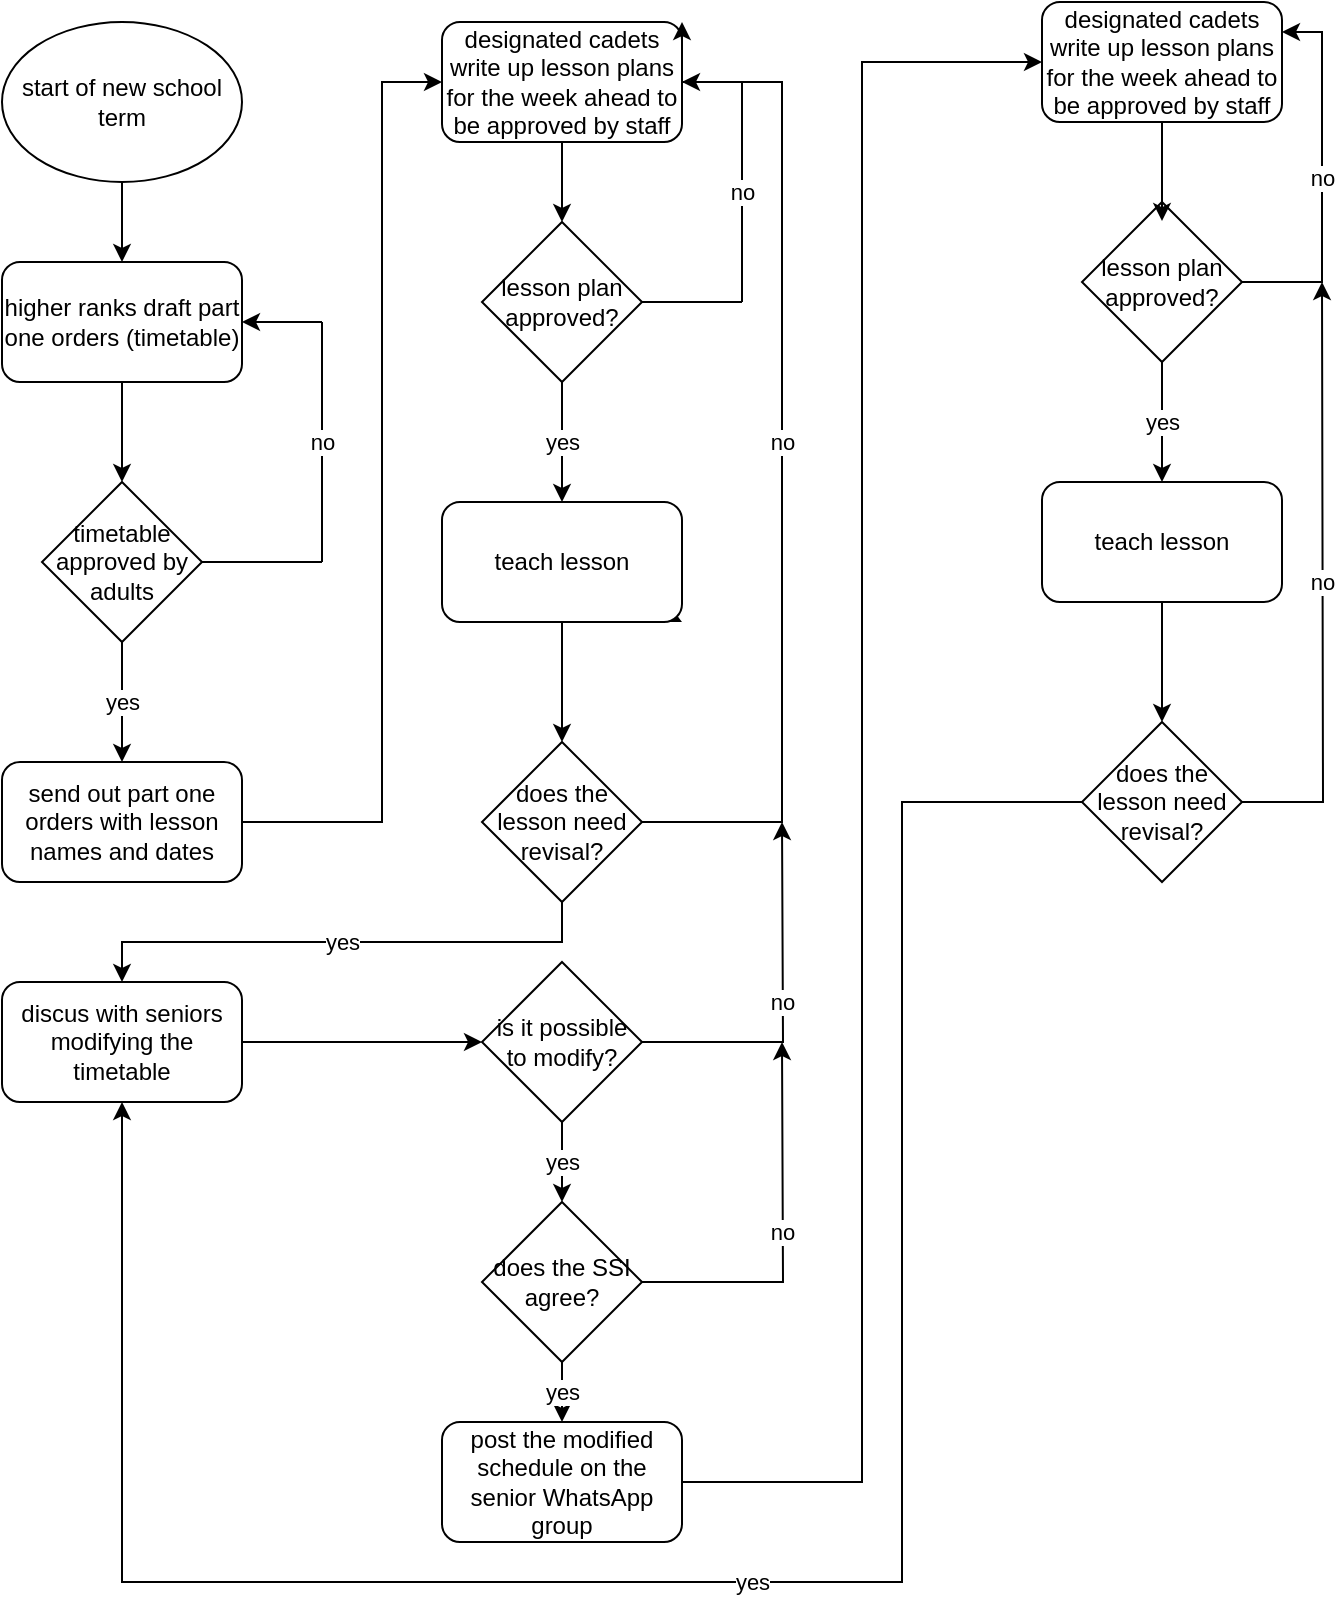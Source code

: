 <mxfile version="24.7.12">
  <diagram name="Page-1" id="2-xjRGUdd84nB5lodAl4">
    <mxGraphModel dx="954" dy="658" grid="1" gridSize="10" guides="1" tooltips="1" connect="1" arrows="1" fold="1" page="1" pageScale="1" pageWidth="850" pageHeight="1100" math="0" shadow="0">
      <root>
        <mxCell id="0" />
        <mxCell id="1" parent="0" />
        <mxCell id="ZXlROGH-PEbWz1IkiZnn-2" value="start of new school term" style="ellipse;whiteSpace=wrap;html=1;" parent="1" vertex="1">
          <mxGeometry x="80" y="80" width="120" height="80" as="geometry" />
        </mxCell>
        <mxCell id="ZXlROGH-PEbWz1IkiZnn-3" value="higher ranks draft part one orders (timetable)" style="rounded=1;whiteSpace=wrap;html=1;" parent="1" vertex="1">
          <mxGeometry x="80" y="200" width="120" height="60" as="geometry" />
        </mxCell>
        <mxCell id="ZXlROGH-PEbWz1IkiZnn-4" value="timetable approved by adults" style="rhombus;whiteSpace=wrap;html=1;" parent="1" vertex="1">
          <mxGeometry x="100" y="310" width="80" height="80" as="geometry" />
        </mxCell>
        <mxCell id="ZXlROGH-PEbWz1IkiZnn-5" value="" style="endArrow=classic;html=1;rounded=0;exitX=0.5;exitY=1;exitDx=0;exitDy=0;entryX=0.5;entryY=0;entryDx=0;entryDy=0;" parent="1" source="ZXlROGH-PEbWz1IkiZnn-2" target="ZXlROGH-PEbWz1IkiZnn-3" edge="1">
          <mxGeometry width="50" height="50" relative="1" as="geometry">
            <mxPoint x="400" y="370" as="sourcePoint" />
            <mxPoint x="450" y="320" as="targetPoint" />
          </mxGeometry>
        </mxCell>
        <mxCell id="ZXlROGH-PEbWz1IkiZnn-6" value="" style="endArrow=classic;html=1;rounded=0;exitX=0.5;exitY=1;exitDx=0;exitDy=0;entryX=0.5;entryY=0;entryDx=0;entryDy=0;" parent="1" source="ZXlROGH-PEbWz1IkiZnn-3" target="ZXlROGH-PEbWz1IkiZnn-4" edge="1">
          <mxGeometry width="50" height="50" relative="1" as="geometry">
            <mxPoint x="400" y="370" as="sourcePoint" />
            <mxPoint x="450" y="320" as="targetPoint" />
          </mxGeometry>
        </mxCell>
        <mxCell id="ZXlROGH-PEbWz1IkiZnn-9" value="" style="endArrow=none;html=1;rounded=0;exitX=1;exitY=0.5;exitDx=0;exitDy=0;" parent="1" source="ZXlROGH-PEbWz1IkiZnn-4" edge="1">
          <mxGeometry width="50" height="50" relative="1" as="geometry">
            <mxPoint x="400" y="370" as="sourcePoint" />
            <mxPoint x="240" y="350" as="targetPoint" />
          </mxGeometry>
        </mxCell>
        <mxCell id="ZXlROGH-PEbWz1IkiZnn-10" value="no" style="endArrow=none;html=1;rounded=0;" parent="1" edge="1">
          <mxGeometry width="50" height="50" relative="1" as="geometry">
            <mxPoint x="240" y="350" as="sourcePoint" />
            <mxPoint x="240" y="230" as="targetPoint" />
          </mxGeometry>
        </mxCell>
        <mxCell id="ZXlROGH-PEbWz1IkiZnn-11" value="" style="endArrow=classic;html=1;rounded=0;entryX=1;entryY=0.5;entryDx=0;entryDy=0;" parent="1" target="ZXlROGH-PEbWz1IkiZnn-3" edge="1">
          <mxGeometry width="50" height="50" relative="1" as="geometry">
            <mxPoint x="240" y="230" as="sourcePoint" />
            <mxPoint x="450" y="320" as="targetPoint" />
          </mxGeometry>
        </mxCell>
        <mxCell id="ZXlROGH-PEbWz1IkiZnn-12" value="yes" style="endArrow=classic;html=1;rounded=0;exitX=0.5;exitY=1;exitDx=0;exitDy=0;" parent="1" source="ZXlROGH-PEbWz1IkiZnn-4" edge="1">
          <mxGeometry width="50" height="50" relative="1" as="geometry">
            <mxPoint x="400" y="370" as="sourcePoint" />
            <mxPoint x="140" y="450" as="targetPoint" />
          </mxGeometry>
        </mxCell>
        <mxCell id="ZXlROGH-PEbWz1IkiZnn-26" style="edgeStyle=orthogonalEdgeStyle;rounded=0;orthogonalLoop=1;jettySize=auto;html=1;exitX=1;exitY=0.5;exitDx=0;exitDy=0;entryX=0;entryY=0.5;entryDx=0;entryDy=0;" parent="1" source="ZXlROGH-PEbWz1IkiZnn-14" target="ZXlROGH-PEbWz1IkiZnn-15" edge="1">
          <mxGeometry relative="1" as="geometry">
            <Array as="points">
              <mxPoint x="270" y="480" />
              <mxPoint x="270" y="110" />
            </Array>
          </mxGeometry>
        </mxCell>
        <mxCell id="ZXlROGH-PEbWz1IkiZnn-14" value="send out part one orders with lesson names and dates" style="rounded=1;whiteSpace=wrap;html=1;" parent="1" vertex="1">
          <mxGeometry x="80" y="450" width="120" height="60" as="geometry" />
        </mxCell>
        <mxCell id="ZXlROGH-PEbWz1IkiZnn-15" value="designated cadets write up lesson plans for the week ahead to be approved by staff" style="rounded=1;whiteSpace=wrap;html=1;" parent="1" vertex="1">
          <mxGeometry x="300" y="80" width="120" height="60" as="geometry" />
        </mxCell>
        <mxCell id="ZXlROGH-PEbWz1IkiZnn-16" value="lesson plan approved?" style="rhombus;whiteSpace=wrap;html=1;" parent="1" vertex="1">
          <mxGeometry x="320" y="180" width="80" height="80" as="geometry" />
        </mxCell>
        <mxCell id="ZXlROGH-PEbWz1IkiZnn-17" value="" style="endArrow=classic;html=1;rounded=0;exitX=0.5;exitY=1;exitDx=0;exitDy=0;entryX=0.5;entryY=0;entryDx=0;entryDy=0;" parent="1" source="ZXlROGH-PEbWz1IkiZnn-15" target="ZXlROGH-PEbWz1IkiZnn-16" edge="1">
          <mxGeometry width="50" height="50" relative="1" as="geometry">
            <mxPoint x="400" y="370" as="sourcePoint" />
            <mxPoint x="450" y="320" as="targetPoint" />
          </mxGeometry>
        </mxCell>
        <mxCell id="ZXlROGH-PEbWz1IkiZnn-19" value="yes" style="endArrow=classic;html=1;rounded=0;exitX=0.5;exitY=1;exitDx=0;exitDy=0;entryX=0.5;entryY=0;entryDx=0;entryDy=0;" parent="1" source="ZXlROGH-PEbWz1IkiZnn-16" target="ZXlROGH-PEbWz1IkiZnn-18" edge="1">
          <mxGeometry width="50" height="50" relative="1" as="geometry">
            <mxPoint x="400" y="370" as="sourcePoint" />
            <mxPoint x="590" y="280" as="targetPoint" />
          </mxGeometry>
        </mxCell>
        <mxCell id="ZXlROGH-PEbWz1IkiZnn-20" value="" style="endArrow=classic;html=1;rounded=0;entryX=1;entryY=0.5;entryDx=0;entryDy=0;" parent="1" target="ZXlROGH-PEbWz1IkiZnn-15" edge="1">
          <mxGeometry width="50" height="50" relative="1" as="geometry">
            <mxPoint x="450" y="110" as="sourcePoint" />
            <mxPoint x="760" y="290" as="targetPoint" />
          </mxGeometry>
        </mxCell>
        <mxCell id="ZXlROGH-PEbWz1IkiZnn-21" value="" style="endArrow=classic;html=1;rounded=0;" parent="1" target="ZXlROGH-PEbWz1IkiZnn-18" edge="1">
          <mxGeometry width="50" height="50" relative="1" as="geometry">
            <mxPoint x="400" y="370" as="sourcePoint" />
            <mxPoint x="450" y="320" as="targetPoint" />
          </mxGeometry>
        </mxCell>
        <mxCell id="ZXlROGH-PEbWz1IkiZnn-29" style="edgeStyle=orthogonalEdgeStyle;rounded=0;orthogonalLoop=1;jettySize=auto;html=1;exitX=0.5;exitY=1;exitDx=0;exitDy=0;entryX=0.5;entryY=0;entryDx=0;entryDy=0;" parent="1" source="ZXlROGH-PEbWz1IkiZnn-18" edge="1">
          <mxGeometry relative="1" as="geometry">
            <mxPoint x="360" y="440" as="targetPoint" />
          </mxGeometry>
        </mxCell>
        <mxCell id="ZXlROGH-PEbWz1IkiZnn-18" value="teach lesson" style="rounded=1;whiteSpace=wrap;html=1;" parent="1" vertex="1">
          <mxGeometry x="300" y="320" width="120" height="60" as="geometry" />
        </mxCell>
        <mxCell id="ZXlROGH-PEbWz1IkiZnn-24" value="" style="endArrow=none;html=1;rounded=0;exitX=1;exitY=0.5;exitDx=0;exitDy=0;" parent="1" source="ZXlROGH-PEbWz1IkiZnn-16" edge="1">
          <mxGeometry width="50" height="50" relative="1" as="geometry">
            <mxPoint x="400" y="370" as="sourcePoint" />
            <mxPoint x="450" y="220" as="targetPoint" />
          </mxGeometry>
        </mxCell>
        <mxCell id="ZXlROGH-PEbWz1IkiZnn-25" value="no" style="endArrow=none;html=1;rounded=0;" parent="1" edge="1">
          <mxGeometry width="50" height="50" relative="1" as="geometry">
            <mxPoint x="450" y="220" as="sourcePoint" />
            <mxPoint x="450" y="110" as="targetPoint" />
          </mxGeometry>
        </mxCell>
        <mxCell id="ZXlROGH-PEbWz1IkiZnn-32" value="yes" style="edgeStyle=orthogonalEdgeStyle;rounded=0;orthogonalLoop=1;jettySize=auto;html=1;exitX=0.5;exitY=1;exitDx=0;exitDy=0;" parent="1" source="ZXlROGH-PEbWz1IkiZnn-30" target="ZXlROGH-PEbWz1IkiZnn-31" edge="1">
          <mxGeometry relative="1" as="geometry" />
        </mxCell>
        <mxCell id="ZXlROGH-PEbWz1IkiZnn-33" value="no" style="edgeStyle=orthogonalEdgeStyle;rounded=0;orthogonalLoop=1;jettySize=auto;html=1;exitX=1;exitY=0.5;exitDx=0;exitDy=0;entryX=1;entryY=0;entryDx=0;entryDy=0;" parent="1" source="ZXlROGH-PEbWz1IkiZnn-30" target="ZXlROGH-PEbWz1IkiZnn-15" edge="1">
          <mxGeometry relative="1" as="geometry">
            <Array as="points">
              <mxPoint x="470" y="480" />
              <mxPoint x="470" y="110" />
              <mxPoint x="420" y="110" />
            </Array>
          </mxGeometry>
        </mxCell>
        <mxCell id="ZXlROGH-PEbWz1IkiZnn-30" value="does the lesson need revisal?" style="rhombus;whiteSpace=wrap;html=1;" parent="1" vertex="1">
          <mxGeometry x="320" y="440" width="80" height="80" as="geometry" />
        </mxCell>
        <mxCell id="ZXlROGH-PEbWz1IkiZnn-35" style="edgeStyle=orthogonalEdgeStyle;rounded=0;orthogonalLoop=1;jettySize=auto;html=1;exitX=1;exitY=0.5;exitDx=0;exitDy=0;entryX=0;entryY=0.5;entryDx=0;entryDy=0;" parent="1" source="ZXlROGH-PEbWz1IkiZnn-31" target="ZXlROGH-PEbWz1IkiZnn-34" edge="1">
          <mxGeometry relative="1" as="geometry" />
        </mxCell>
        <mxCell id="ZXlROGH-PEbWz1IkiZnn-31" value="discus with seniors modifying the timetable" style="rounded=1;whiteSpace=wrap;html=1;" parent="1" vertex="1">
          <mxGeometry x="80" y="560" width="120" height="60" as="geometry" />
        </mxCell>
        <mxCell id="ZXlROGH-PEbWz1IkiZnn-36" value="no" style="edgeStyle=orthogonalEdgeStyle;rounded=0;orthogonalLoop=1;jettySize=auto;html=1;exitX=1;exitY=0.5;exitDx=0;exitDy=0;" parent="1" source="ZXlROGH-PEbWz1IkiZnn-34" edge="1">
          <mxGeometry relative="1" as="geometry">
            <mxPoint x="470" y="480" as="targetPoint" />
          </mxGeometry>
        </mxCell>
        <mxCell id="ZXlROGH-PEbWz1IkiZnn-39" value="yes" style="edgeStyle=orthogonalEdgeStyle;rounded=0;orthogonalLoop=1;jettySize=auto;html=1;exitX=0.5;exitY=1;exitDx=0;exitDy=0;entryX=0.5;entryY=0;entryDx=0;entryDy=0;" parent="1" source="ZXlROGH-PEbWz1IkiZnn-34" target="ZXlROGH-PEbWz1IkiZnn-38" edge="1">
          <mxGeometry relative="1" as="geometry" />
        </mxCell>
        <mxCell id="ZXlROGH-PEbWz1IkiZnn-34" value="is it possible to modify?" style="rhombus;whiteSpace=wrap;html=1;" parent="1" vertex="1">
          <mxGeometry x="320" y="550" width="80" height="80" as="geometry" />
        </mxCell>
        <mxCell id="ZXlROGH-PEbWz1IkiZnn-40" value="no" style="edgeStyle=orthogonalEdgeStyle;rounded=0;orthogonalLoop=1;jettySize=auto;html=1;exitX=1;exitY=0.5;exitDx=0;exitDy=0;" parent="1" source="ZXlROGH-PEbWz1IkiZnn-38" edge="1">
          <mxGeometry relative="1" as="geometry">
            <mxPoint x="470" y="590" as="targetPoint" />
          </mxGeometry>
        </mxCell>
        <mxCell id="ZXlROGH-PEbWz1IkiZnn-42" value="yes" style="edgeStyle=orthogonalEdgeStyle;rounded=0;orthogonalLoop=1;jettySize=auto;html=1;" parent="1" source="ZXlROGH-PEbWz1IkiZnn-38" target="ZXlROGH-PEbWz1IkiZnn-41" edge="1">
          <mxGeometry relative="1" as="geometry" />
        </mxCell>
        <mxCell id="ZXlROGH-PEbWz1IkiZnn-38" value="does the SSI agree?" style="rhombus;whiteSpace=wrap;html=1;" parent="1" vertex="1">
          <mxGeometry x="320" y="670" width="80" height="80" as="geometry" />
        </mxCell>
        <mxCell id="ZXlROGH-PEbWz1IkiZnn-48" style="edgeStyle=orthogonalEdgeStyle;rounded=0;orthogonalLoop=1;jettySize=auto;html=1;entryX=0;entryY=0.5;entryDx=0;entryDy=0;" parent="1" source="ZXlROGH-PEbWz1IkiZnn-41" target="ZXlROGH-PEbWz1IkiZnn-44" edge="1">
          <mxGeometry relative="1" as="geometry" />
        </mxCell>
        <mxCell id="ZXlROGH-PEbWz1IkiZnn-41" value="post the modified schedule on the senior WhatsApp group" style="rounded=1;whiteSpace=wrap;html=1;" parent="1" vertex="1">
          <mxGeometry x="300" y="780" width="120" height="60" as="geometry" />
        </mxCell>
        <mxCell id="ZXlROGH-PEbWz1IkiZnn-44" value="designated cadets write up lesson plans for the week ahead to be approved by staff" style="rounded=1;whiteSpace=wrap;html=1;" parent="1" vertex="1">
          <mxGeometry x="600" y="70" width="120" height="60" as="geometry" />
        </mxCell>
        <mxCell id="ZXlROGH-PEbWz1IkiZnn-50" value="no" style="edgeStyle=orthogonalEdgeStyle;rounded=0;orthogonalLoop=1;jettySize=auto;html=1;entryX=1;entryY=0.25;entryDx=0;entryDy=0;" parent="1" source="ZXlROGH-PEbWz1IkiZnn-45" target="ZXlROGH-PEbWz1IkiZnn-44" edge="1">
          <mxGeometry relative="1" as="geometry">
            <mxPoint x="760" y="90" as="targetPoint" />
            <Array as="points">
              <mxPoint x="740" y="210" />
              <mxPoint x="740" y="85" />
            </Array>
          </mxGeometry>
        </mxCell>
        <mxCell id="ZXlROGH-PEbWz1IkiZnn-51" value="yes" style="edgeStyle=orthogonalEdgeStyle;rounded=0;orthogonalLoop=1;jettySize=auto;html=1;entryX=0.5;entryY=0;entryDx=0;entryDy=0;" parent="1" source="ZXlROGH-PEbWz1IkiZnn-45" target="ZXlROGH-PEbWz1IkiZnn-46" edge="1">
          <mxGeometry relative="1" as="geometry" />
        </mxCell>
        <mxCell id="ZXlROGH-PEbWz1IkiZnn-45" value="lesson plan approved?" style="rhombus;whiteSpace=wrap;html=1;" parent="1" vertex="1">
          <mxGeometry x="620" y="170" width="80" height="80" as="geometry" />
        </mxCell>
        <mxCell id="ZXlROGH-PEbWz1IkiZnn-52" style="edgeStyle=orthogonalEdgeStyle;rounded=0;orthogonalLoop=1;jettySize=auto;html=1;" parent="1" source="ZXlROGH-PEbWz1IkiZnn-46" target="ZXlROGH-PEbWz1IkiZnn-47" edge="1">
          <mxGeometry relative="1" as="geometry" />
        </mxCell>
        <mxCell id="ZXlROGH-PEbWz1IkiZnn-46" value="teach lesson" style="rounded=1;whiteSpace=wrap;html=1;" parent="1" vertex="1">
          <mxGeometry x="600" y="310" width="120" height="60" as="geometry" />
        </mxCell>
        <mxCell id="ZXlROGH-PEbWz1IkiZnn-53" value="no" style="edgeStyle=orthogonalEdgeStyle;rounded=0;orthogonalLoop=1;jettySize=auto;html=1;" parent="1" source="ZXlROGH-PEbWz1IkiZnn-47" edge="1">
          <mxGeometry relative="1" as="geometry">
            <mxPoint x="740" y="210" as="targetPoint" />
          </mxGeometry>
        </mxCell>
        <mxCell id="ZXlROGH-PEbWz1IkiZnn-54" value="yes" style="edgeStyle=orthogonalEdgeStyle;rounded=0;orthogonalLoop=1;jettySize=auto;html=1;entryX=0.5;entryY=1;entryDx=0;entryDy=0;" parent="1" source="ZXlROGH-PEbWz1IkiZnn-47" target="ZXlROGH-PEbWz1IkiZnn-31" edge="1">
          <mxGeometry relative="1" as="geometry">
            <Array as="points">
              <mxPoint x="530" y="470" />
              <mxPoint x="530" y="860" />
              <mxPoint x="140" y="860" />
            </Array>
          </mxGeometry>
        </mxCell>
        <mxCell id="ZXlROGH-PEbWz1IkiZnn-47" value="does the lesson need revisal?" style="rhombus;whiteSpace=wrap;html=1;" parent="1" vertex="1">
          <mxGeometry x="620" y="430" width="80" height="80" as="geometry" />
        </mxCell>
        <mxCell id="ZXlROGH-PEbWz1IkiZnn-49" style="edgeStyle=orthogonalEdgeStyle;rounded=0;orthogonalLoop=1;jettySize=auto;html=1;exitX=0.5;exitY=1;exitDx=0;exitDy=0;entryX=0.5;entryY=0.119;entryDx=0;entryDy=0;entryPerimeter=0;" parent="1" source="ZXlROGH-PEbWz1IkiZnn-44" target="ZXlROGH-PEbWz1IkiZnn-45" edge="1">
          <mxGeometry relative="1" as="geometry" />
        </mxCell>
      </root>
    </mxGraphModel>
  </diagram>
</mxfile>
